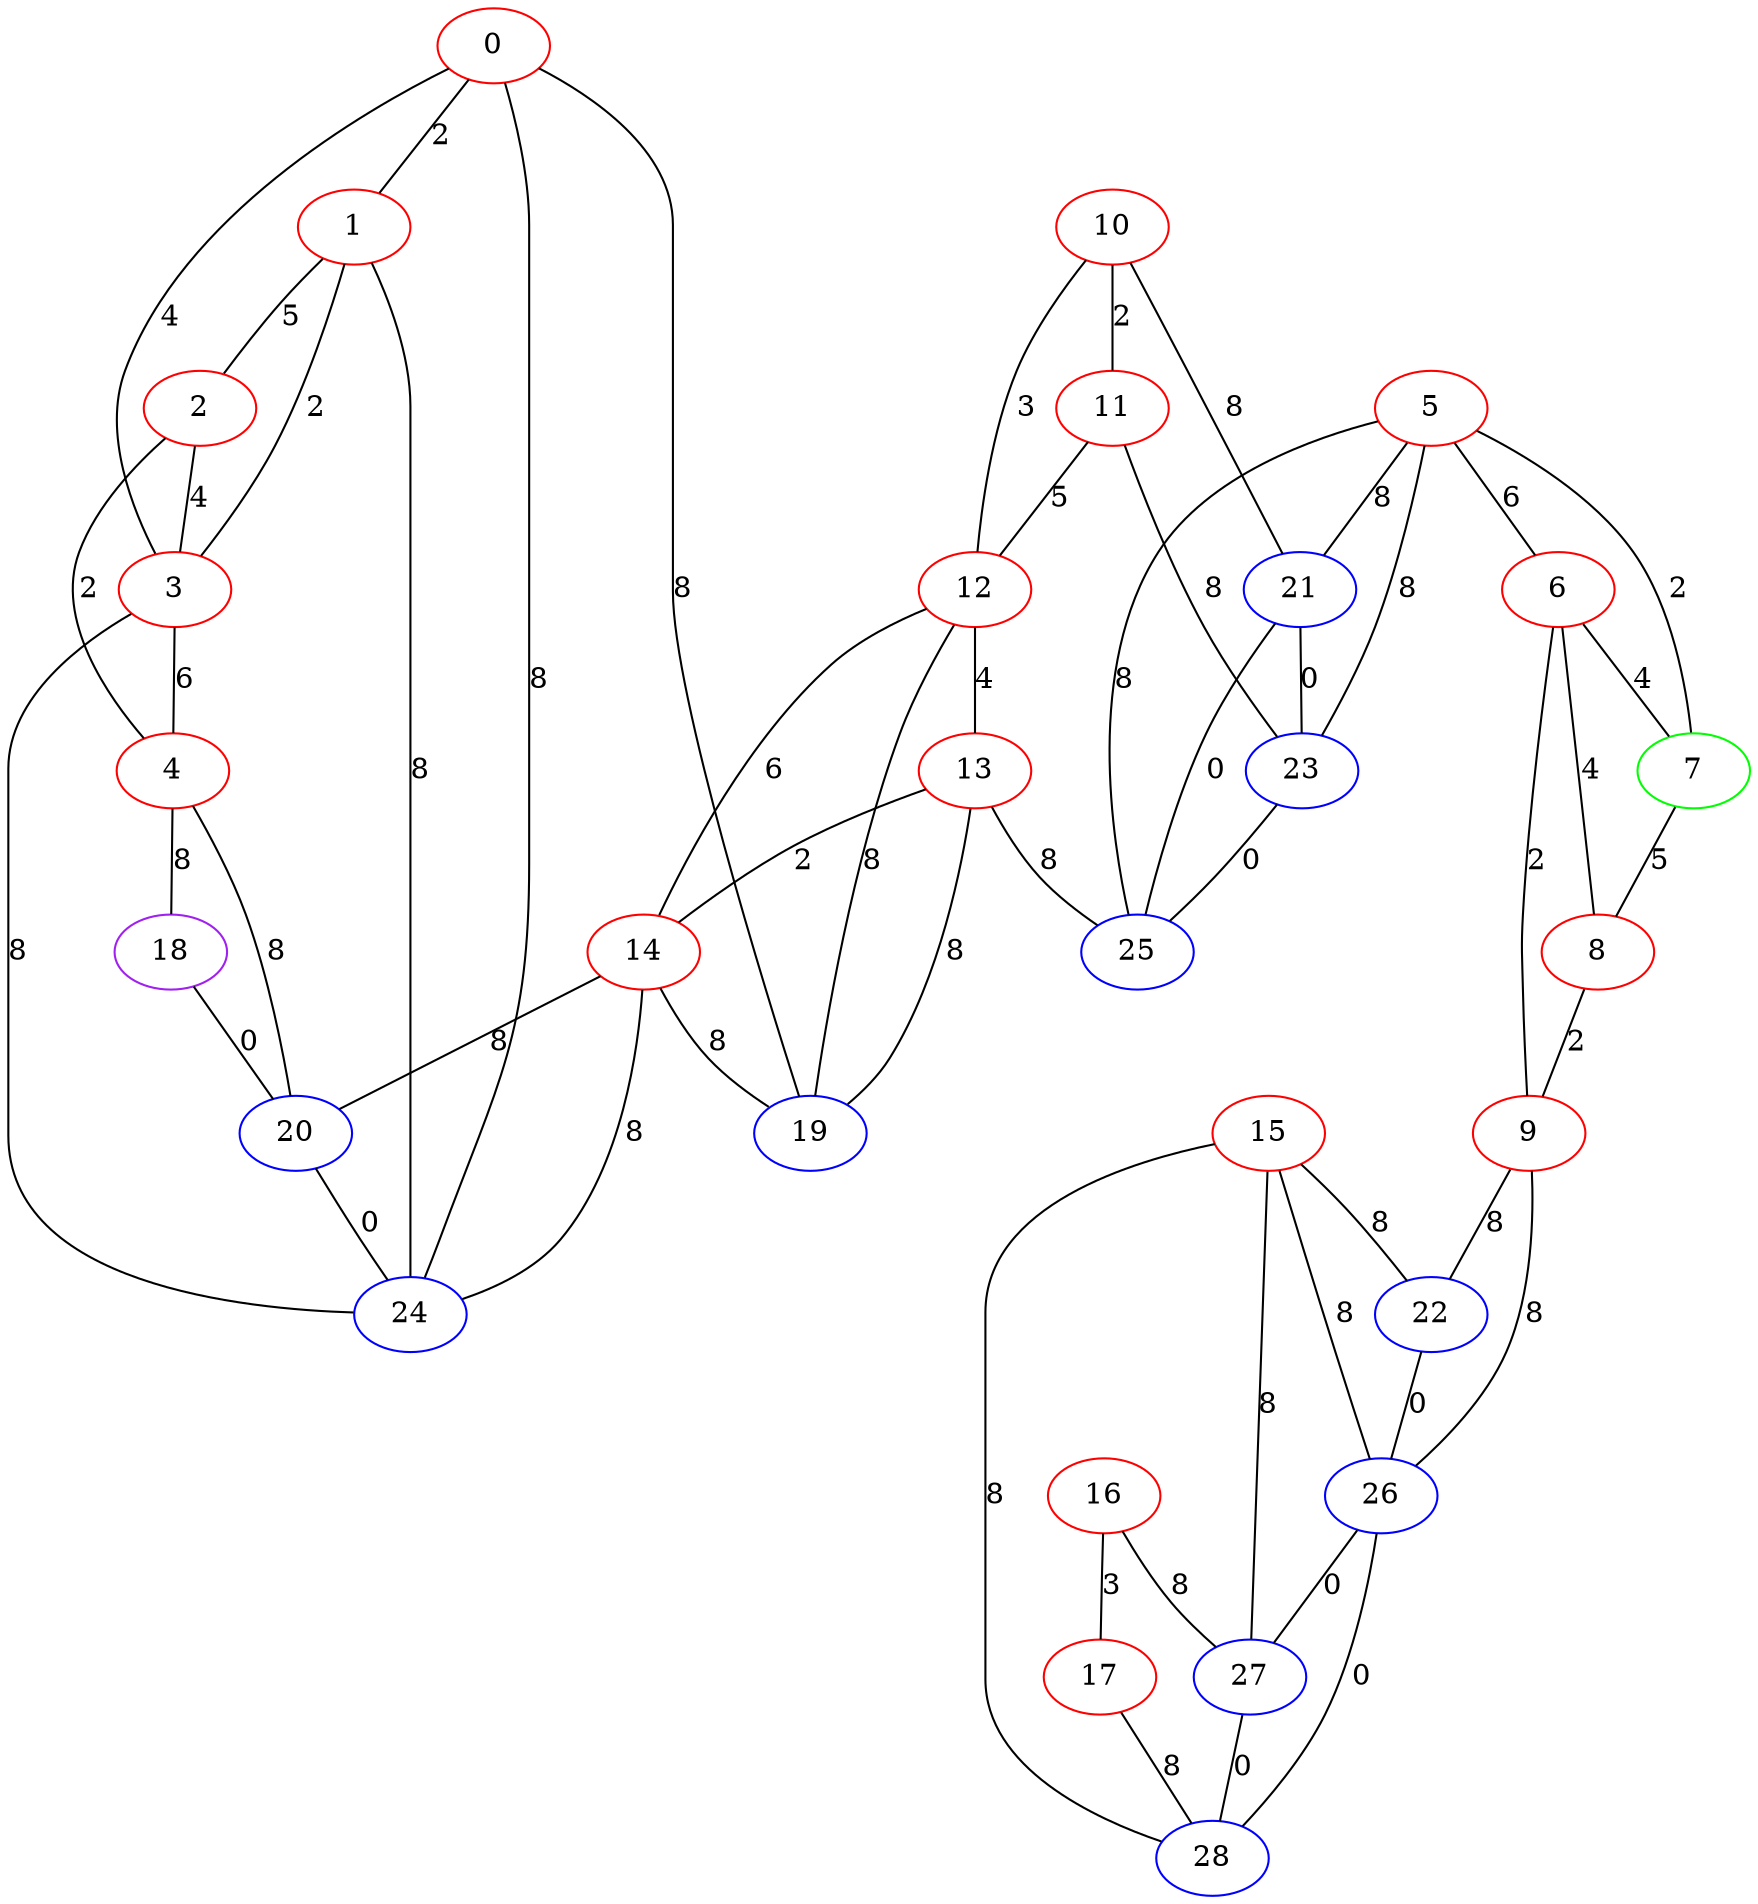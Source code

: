 graph "" {
0 [color=red, weight=1];
1 [color=red, weight=1];
2 [color=red, weight=1];
3 [color=red, weight=1];
4 [color=red, weight=1];
5 [color=red, weight=1];
6 [color=red, weight=1];
7 [color=green, weight=2];
8 [color=red, weight=1];
9 [color=red, weight=1];
10 [color=red, weight=1];
11 [color=red, weight=1];
12 [color=red, weight=1];
13 [color=red, weight=1];
14 [color=red, weight=1];
15 [color=red, weight=1];
16 [color=red, weight=1];
17 [color=red, weight=1];
18 [color=purple, weight=4];
19 [color=blue, weight=3];
20 [color=blue, weight=3];
21 [color=blue, weight=3];
22 [color=blue, weight=3];
23 [color=blue, weight=3];
24 [color=blue, weight=3];
25 [color=blue, weight=3];
26 [color=blue, weight=3];
27 [color=blue, weight=3];
28 [color=blue, weight=3];
0 -- 19  [key=0, label=8];
0 -- 1  [key=0, label=2];
0 -- 3  [key=0, label=4];
0 -- 24  [key=0, label=8];
1 -- 24  [key=0, label=8];
1 -- 2  [key=0, label=5];
1 -- 3  [key=0, label=2];
2 -- 3  [key=0, label=4];
2 -- 4  [key=0, label=2];
3 -- 4  [key=0, label=6];
3 -- 24  [key=0, label=8];
4 -- 20  [key=0, label=8];
4 -- 18  [key=0, label=8];
5 -- 25  [key=0, label=8];
5 -- 23  [key=0, label=8];
5 -- 21  [key=0, label=8];
5 -- 6  [key=0, label=6];
5 -- 7  [key=0, label=2];
6 -- 8  [key=0, label=4];
6 -- 9  [key=0, label=2];
6 -- 7  [key=0, label=4];
7 -- 8  [key=0, label=5];
8 -- 9  [key=0, label=2];
9 -- 26  [key=0, label=8];
9 -- 22  [key=0, label=8];
10 -- 11  [key=0, label=2];
10 -- 12  [key=0, label=3];
10 -- 21  [key=0, label=8];
11 -- 12  [key=0, label=5];
11 -- 23  [key=0, label=8];
12 -- 19  [key=0, label=8];
12 -- 13  [key=0, label=4];
12 -- 14  [key=0, label=6];
13 -- 25  [key=0, label=8];
13 -- 19  [key=0, label=8];
13 -- 14  [key=0, label=2];
14 -- 24  [key=0, label=8];
14 -- 20  [key=0, label=8];
14 -- 19  [key=0, label=8];
15 -- 26  [key=0, label=8];
15 -- 27  [key=0, label=8];
15 -- 28  [key=0, label=8];
15 -- 22  [key=0, label=8];
16 -- 17  [key=0, label=3];
16 -- 27  [key=0, label=8];
17 -- 28  [key=0, label=8];
18 -- 20  [key=0, label=0];
20 -- 24  [key=0, label=0];
21 -- 25  [key=0, label=0];
21 -- 23  [key=0, label=0];
22 -- 26  [key=0, label=0];
23 -- 25  [key=0, label=0];
26 -- 27  [key=0, label=0];
26 -- 28  [key=0, label=0];
27 -- 28  [key=0, label=0];
}
